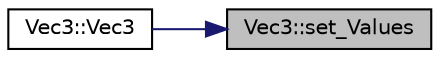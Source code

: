 digraph "Vec3::set_Values"
{
 // INTERACTIVE_SVG=YES
 // LATEX_PDF_SIZE
  edge [fontname="Helvetica",fontsize="10",labelfontname="Helvetica",labelfontsize="10"];
  node [fontname="Helvetica",fontsize="10",shape=record];
  rankdir="RL";
  Node55 [label="Vec3::set_Values",height=0.2,width=0.4,color="black", fillcolor="grey75", style="filled", fontcolor="black",tooltip=" "];
  Node55 -> Node56 [dir="back",color="midnightblue",fontsize="10",style="solid",fontname="Helvetica"];
  Node56 [label="Vec3::Vec3",height=0.2,width=0.4,color="black", fillcolor="white", style="filled",URL="$class_vec3.html#a7c150f37ecfa78ced8b83bd95908cc33",tooltip=" "];
}

